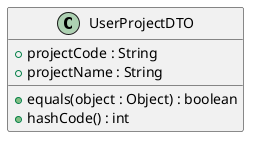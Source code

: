 @startuml
'Attribute syntax: <visibility> <name> : <type> <multiplicity> = <default>
'Method syntax: <visibility> <name (parameter-list)> : <return-type> - For simplicity the type of the parameter-list is not specified

class UserProjectDTO {
    +projectCode : String
    +projectName : String

    +equals(object : Object) : boolean
    +hashCode() : int
}

@enduml